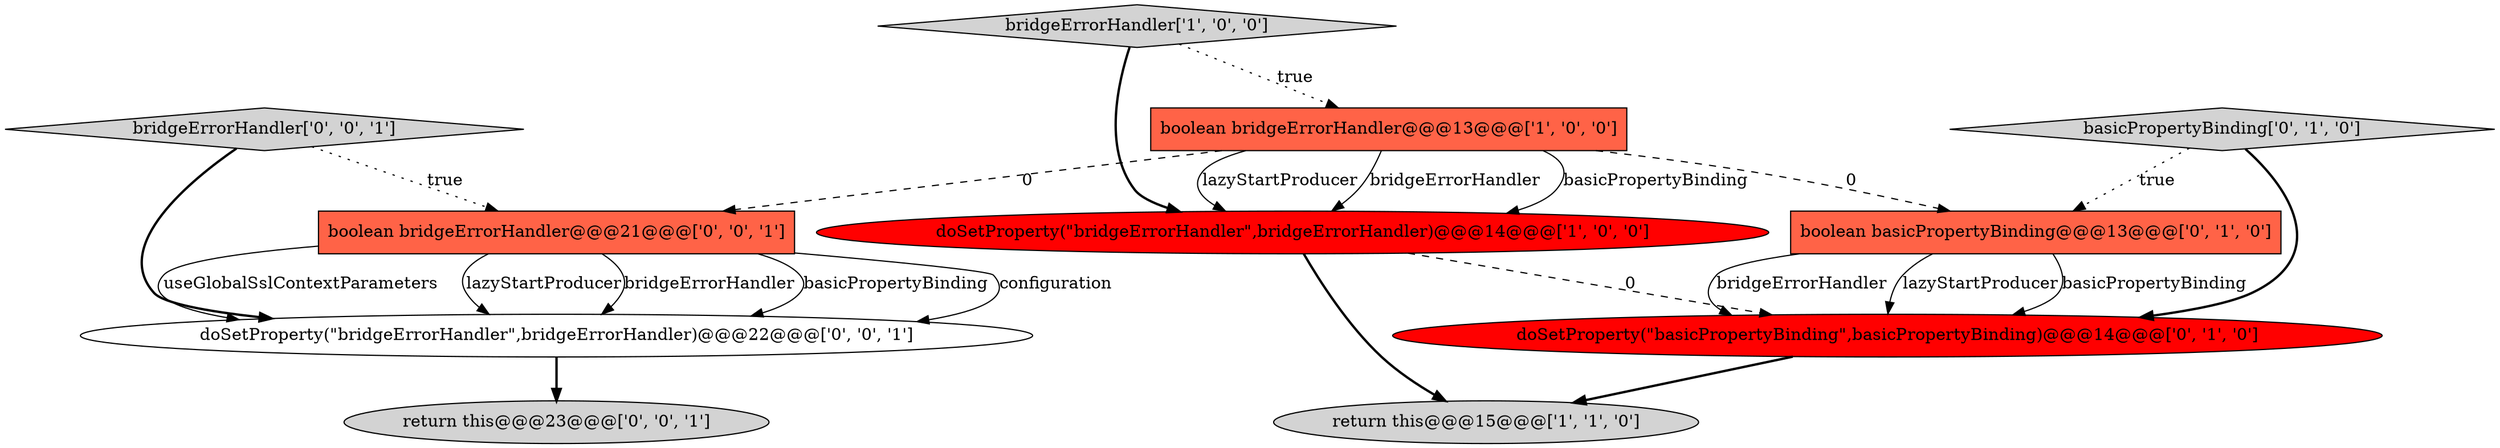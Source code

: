 digraph {
9 [style = filled, label = "doSetProperty(\"bridgeErrorHandler\",bridgeErrorHandler)@@@22@@@['0', '0', '1']", fillcolor = white, shape = ellipse image = "AAA0AAABBB3BBB"];
6 [style = filled, label = "boolean basicPropertyBinding@@@13@@@['0', '1', '0']", fillcolor = tomato, shape = box image = "AAA1AAABBB2BBB"];
7 [style = filled, label = "boolean bridgeErrorHandler@@@21@@@['0', '0', '1']", fillcolor = tomato, shape = box image = "AAA0AAABBB3BBB"];
4 [style = filled, label = "doSetProperty(\"basicPropertyBinding\",basicPropertyBinding)@@@14@@@['0', '1', '0']", fillcolor = red, shape = ellipse image = "AAA1AAABBB2BBB"];
2 [style = filled, label = "bridgeErrorHandler['1', '0', '0']", fillcolor = lightgray, shape = diamond image = "AAA0AAABBB1BBB"];
1 [style = filled, label = "boolean bridgeErrorHandler@@@13@@@['1', '0', '0']", fillcolor = tomato, shape = box image = "AAA1AAABBB1BBB"];
0 [style = filled, label = "return this@@@15@@@['1', '1', '0']", fillcolor = lightgray, shape = ellipse image = "AAA0AAABBB1BBB"];
5 [style = filled, label = "basicPropertyBinding['0', '1', '0']", fillcolor = lightgray, shape = diamond image = "AAA0AAABBB2BBB"];
10 [style = filled, label = "bridgeErrorHandler['0', '0', '1']", fillcolor = lightgray, shape = diamond image = "AAA0AAABBB3BBB"];
3 [style = filled, label = "doSetProperty(\"bridgeErrorHandler\",bridgeErrorHandler)@@@14@@@['1', '0', '0']", fillcolor = red, shape = ellipse image = "AAA1AAABBB1BBB"];
8 [style = filled, label = "return this@@@23@@@['0', '0', '1']", fillcolor = lightgray, shape = ellipse image = "AAA0AAABBB3BBB"];
7->9 [style = solid, label="useGlobalSslContextParameters"];
6->4 [style = solid, label="lazyStartProducer"];
2->3 [style = bold, label=""];
5->6 [style = dotted, label="true"];
1->3 [style = solid, label="basicPropertyBinding"];
9->8 [style = bold, label=""];
3->4 [style = dashed, label="0"];
7->9 [style = solid, label="lazyStartProducer"];
3->0 [style = bold, label=""];
4->0 [style = bold, label=""];
7->9 [style = solid, label="bridgeErrorHandler"];
1->3 [style = solid, label="lazyStartProducer"];
2->1 [style = dotted, label="true"];
6->4 [style = solid, label="basicPropertyBinding"];
1->6 [style = dashed, label="0"];
7->9 [style = solid, label="basicPropertyBinding"];
1->3 [style = solid, label="bridgeErrorHandler"];
5->4 [style = bold, label=""];
6->4 [style = solid, label="bridgeErrorHandler"];
10->9 [style = bold, label=""];
7->9 [style = solid, label="configuration"];
1->7 [style = dashed, label="0"];
10->7 [style = dotted, label="true"];
}
